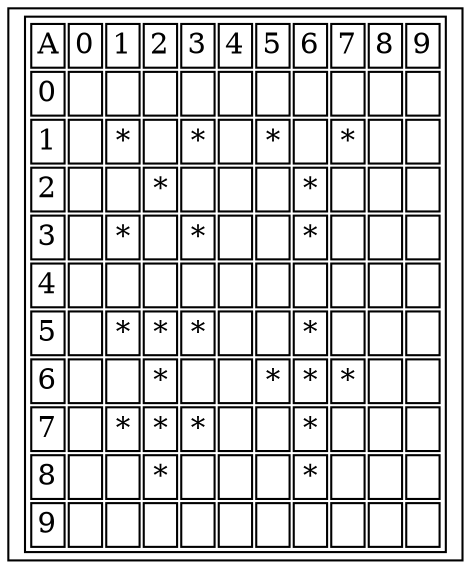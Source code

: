 digraph G {
 a[label=<
<TABLE>
<TR>
<TD>A</TD>
<TD>0</TD>
<TD>1</TD>
<TD>2</TD>
<TD>3</TD>
<TD>4</TD>
<TD>5</TD>
<TD>6</TD>
<TD>7</TD>
<TD>8</TD>
<TD>9</TD>
</TR>
<TR>
<TD>0</TD>
<TD> </TD>
<TD> </TD>
<TD> </TD>
<TD> </TD>
<TD> </TD>
<TD> </TD>
<TD> </TD>
<TD> </TD>
<TD> </TD>
<TD> </TD>
</TR>
<TR>
<TD>1</TD>
<TD> </TD>
<TD>*</TD>
<TD> </TD>
<TD>*</TD>
<TD> </TD>
<TD>*</TD>
<TD> </TD>
<TD>*</TD>
<TD> </TD>
<TD> </TD>
</TR>
<TR>
<TD>2</TD>
<TD> </TD>
<TD> </TD>
<TD>*</TD>
<TD> </TD>
<TD> </TD>
<TD> </TD>
<TD>*</TD>
<TD> </TD>
<TD> </TD>
<TD> </TD>
</TR>
<TR>
<TD>3</TD>
<TD> </TD>
<TD>*</TD>
<TD> </TD>
<TD>*</TD>
<TD> </TD>
<TD> </TD>
<TD>*</TD>
<TD> </TD>
<TD> </TD>
<TD> </TD>
</TR>
<TR>
<TD>4</TD>
<TD> </TD>
<TD> </TD>
<TD> </TD>
<TD> </TD>
<TD> </TD>
<TD> </TD>
<TD> </TD>
<TD> </TD>
<TD> </TD>
<TD> </TD>
</TR>
<TR>
<TD>5</TD>
<TD> </TD>
<TD>*</TD>
<TD>*</TD>
<TD>*</TD>
<TD> </TD>
<TD> </TD>
<TD>*</TD>
<TD> </TD>
<TD> </TD>
<TD> </TD>
</TR>
<TR>
<TD>6</TD>
<TD> </TD>
<TD> </TD>
<TD>*</TD>
<TD> </TD>
<TD> </TD>
<TD>*</TD>
<TD>*</TD>
<TD>*</TD>
<TD> </TD>
<TD> </TD>
</TR>
<TR>
<TD>7</TD>
<TD> </TD>
<TD>*</TD>
<TD>*</TD>
<TD>*</TD>
<TD> </TD>
<TD> </TD>
<TD>*</TD>
<TD> </TD>
<TD> </TD>
<TD> </TD>
</TR>
<TR>
<TD>8</TD>
<TD> </TD>
<TD> </TD>
<TD>*</TD>
<TD> </TD>
<TD> </TD>
<TD> </TD>
<TD>*</TD>
<TD> </TD>
<TD> </TD>
<TD> </TD>
</TR>
<TR>
<TD>9</TD>
<TD> </TD>
<TD> </TD>
<TD> </TD>
<TD> </TD>
<TD> </TD>
<TD> </TD>
<TD> </TD>
<TD> </TD>
<TD> </TD>
<TD> </TD>
</TR>
</TABLE>
> shape="box"]
}